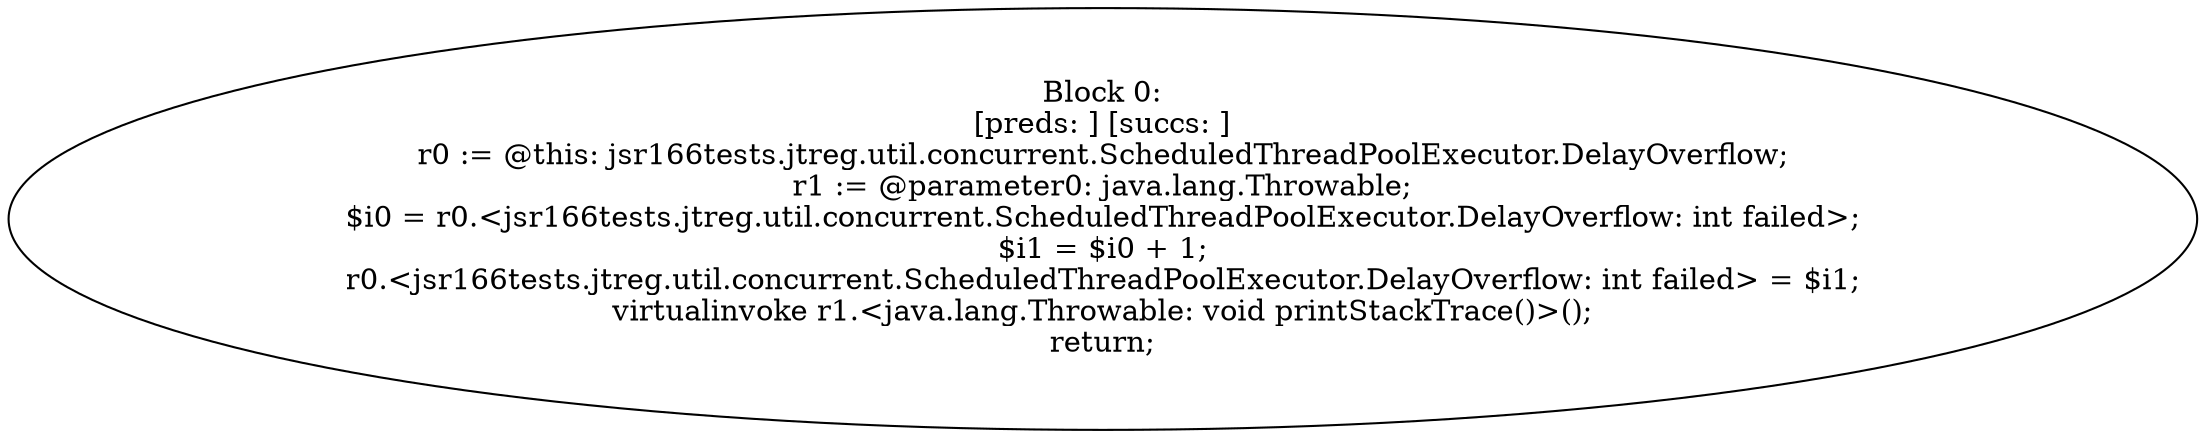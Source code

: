 digraph "unitGraph" {
    "Block 0:
[preds: ] [succs: ]
r0 := @this: jsr166tests.jtreg.util.concurrent.ScheduledThreadPoolExecutor.DelayOverflow;
r1 := @parameter0: java.lang.Throwable;
$i0 = r0.<jsr166tests.jtreg.util.concurrent.ScheduledThreadPoolExecutor.DelayOverflow: int failed>;
$i1 = $i0 + 1;
r0.<jsr166tests.jtreg.util.concurrent.ScheduledThreadPoolExecutor.DelayOverflow: int failed> = $i1;
virtualinvoke r1.<java.lang.Throwable: void printStackTrace()>();
return;
"
}
